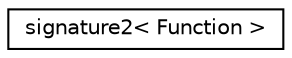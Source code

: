 digraph "Graphical Class Hierarchy"
{
  edge [fontname="Helvetica",fontsize="10",labelfontname="Helvetica",labelfontsize="10"];
  node [fontname="Helvetica",fontsize="10",shape=record];
  rankdir="LR";
  Node1 [label="signature2\< Function \>",height=0.2,width=0.4,color="black", fillcolor="white", style="filled",URL="$structsignature2.html"];
}
